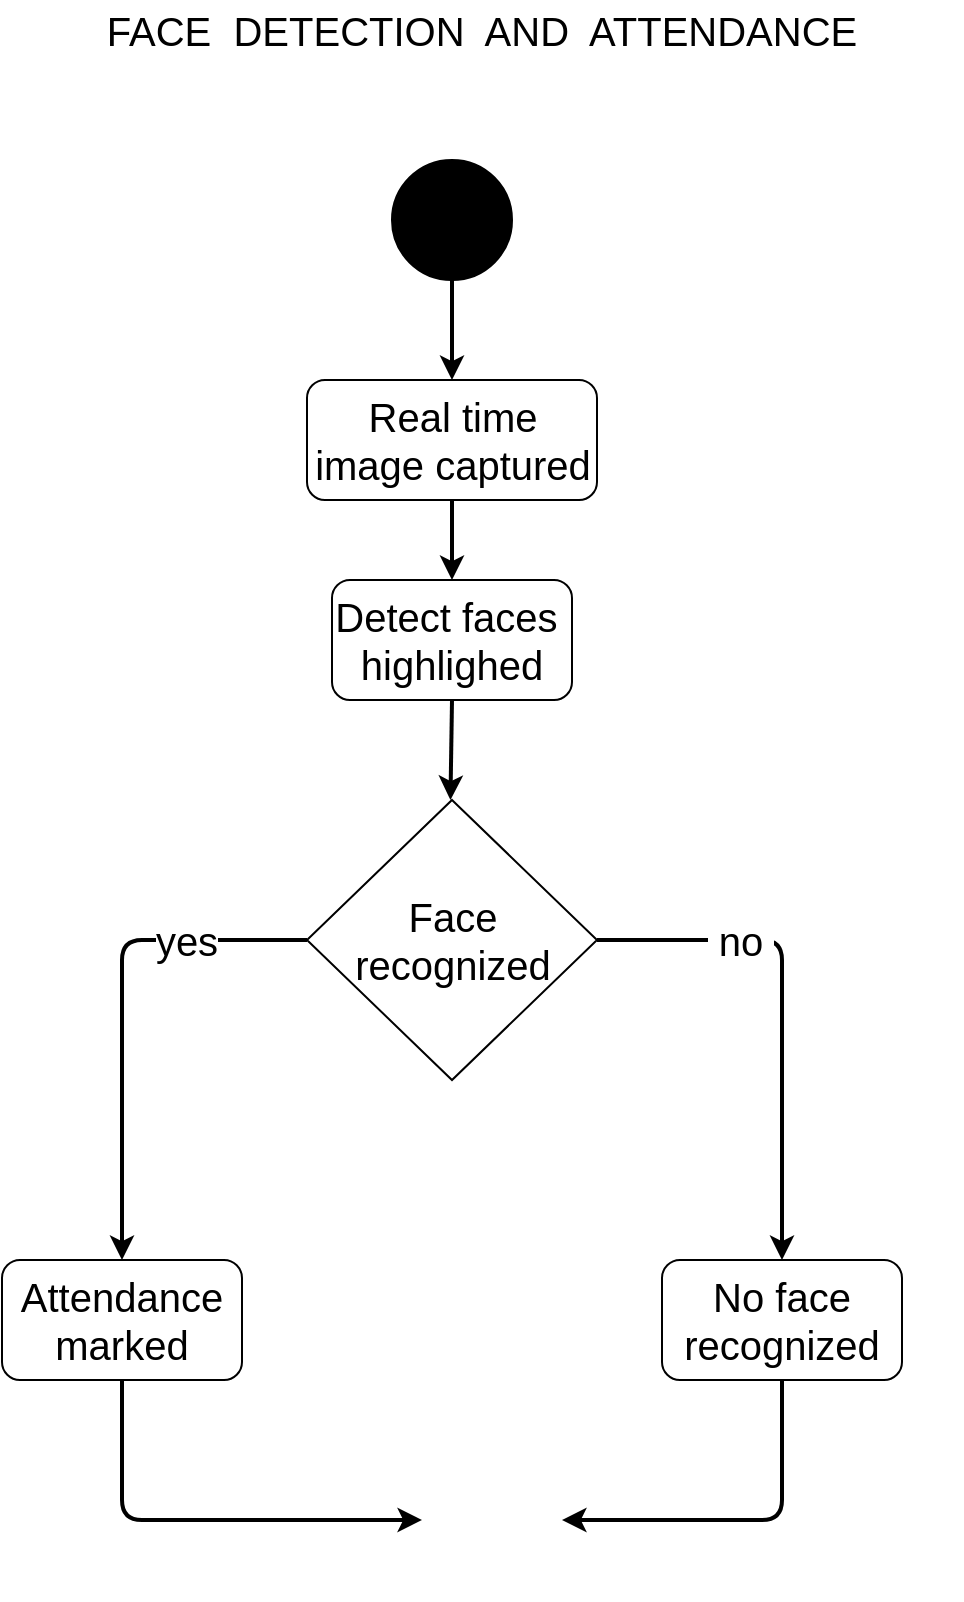 <mxfile version="20.8.20" type="google"><diagram name="Page-1" id="9J9lW3zf5VH8eayHjs_I"><mxGraphModel grid="1" page="1" gridSize="10" guides="1" tooltips="1" connect="1" arrows="1" fold="1" pageScale="1" pageWidth="850" pageHeight="1100" math="0" shadow="0"><root><mxCell id="0"/><mxCell id="1" parent="0"/><mxCell id="aDprp0ibJVSYF5bLfk7n-1" value="" style="ellipse;whiteSpace=wrap;html=1;aspect=fixed;fontFamily=Helvetica;fontSize=15;fillColor=#000000;" vertex="1" parent="1"><mxGeometry x="375" y="170" width="60" height="60" as="geometry"/></mxCell><mxCell id="aDprp0ibJVSYF5bLfk7n-2" value="" style="shape=image;html=1;verticalAlign=top;verticalLabelPosition=bottom;labelBackgroundColor=#ffffff;imageAspect=0;aspect=fixed;image=https://cdn4.iconfinder.com/data/icons/ionicons/512/icon-ios7-circle-filled-128.png;fontFamily=Helvetica;fontSize=15;fillColor=#000000;" vertex="1" parent="1"><mxGeometry x="380" y="810" width="80" height="80" as="geometry"/></mxCell><mxCell id="aDprp0ibJVSYF5bLfk7n-3" value="" style="endArrow=classic;html=1;rounded=1;strokeWidth=2;fontFamily=Helvetica;fontSize=15;elbow=vertical;exitX=0.5;exitY=1;exitDx=0;exitDy=0;" edge="1" parent="1" source="aDprp0ibJVSYF5bLfk7n-1"><mxGeometry width="50" height="50" relative="1" as="geometry"><mxPoint x="390" y="350" as="sourcePoint"/><mxPoint x="405" y="280" as="targetPoint"/></mxGeometry></mxCell><mxCell id="aDprp0ibJVSYF5bLfk7n-4" value="&lt;span style=&quot;font-size: 20px;&quot;&gt;Real time image captured&lt;/span&gt;" style="rounded=1;whiteSpace=wrap;html=1;fontFamily=Helvetica;fontSize=15;fillColor=#FFFFFF;" vertex="1" parent="1"><mxGeometry x="332.5" y="280" width="145" height="60" as="geometry"/></mxCell><mxCell id="aDprp0ibJVSYF5bLfk7n-5" value="" style="endArrow=classic;html=1;rounded=1;strokeWidth=2;fontFamily=Helvetica;fontSize=15;elbow=vertical;exitX=0.5;exitY=1;exitDx=0;exitDy=0;" edge="1" parent="1" source="aDprp0ibJVSYF5bLfk7n-15"><mxGeometry width="50" height="50" relative="1" as="geometry"><mxPoint x="404.23" y="390" as="sourcePoint"/><mxPoint x="404.23" y="490" as="targetPoint"/></mxGeometry></mxCell><mxCell id="aDprp0ibJVSYF5bLfk7n-6" value="Face&lt;br&gt;recognized" style="rhombus;whiteSpace=wrap;html=1;fontFamily=Helvetica;fontSize=20;fillColor=#FFFFFF;" vertex="1" parent="1"><mxGeometry x="332.5" y="490" width="145" height="140" as="geometry"/></mxCell><mxCell id="aDprp0ibJVSYF5bLfk7n-7" value="" style="endArrow=classic;html=1;rounded=1;strokeWidth=2;fontFamily=Helvetica;fontSize=15;elbow=vertical;exitX=0;exitY=0.5;exitDx=0;exitDy=0;entryX=0.5;entryY=0;entryDx=0;entryDy=0;" edge="1" parent="1" source="aDprp0ibJVSYF5bLfk7n-6" target="aDprp0ibJVSYF5bLfk7n-11"><mxGeometry width="50" height="50" relative="1" as="geometry"><mxPoint x="250.0" y="530" as="sourcePoint"/><mxPoint x="250.0" y="630" as="targetPoint"/><Array as="points"><mxPoint x="240" y="560"/></Array></mxGeometry></mxCell><mxCell id="aDprp0ibJVSYF5bLfk7n-8" value="yes" style="edgeLabel;html=1;align=center;verticalAlign=middle;resizable=0;points=[];fontSize=20;fontFamily=Helvetica;" connectable="0" vertex="1" parent="aDprp0ibJVSYF5bLfk7n-7"><mxGeometry x="-0.19" relative="1" as="geometry"><mxPoint x="32" y="-10" as="offset"/></mxGeometry></mxCell><mxCell id="aDprp0ibJVSYF5bLfk7n-9" value="" style="endArrow=classic;html=1;rounded=1;strokeWidth=2;fontFamily=Helvetica;fontSize=15;elbow=vertical;exitX=1;exitY=0.5;exitDx=0;exitDy=0;entryX=0.5;entryY=0;entryDx=0;entryDy=0;" edge="1" parent="1" source="aDprp0ibJVSYF5bLfk7n-6" target="aDprp0ibJVSYF5bLfk7n-17"><mxGeometry width="50" height="50" relative="1" as="geometry"><mxPoint x="450" y="530" as="sourcePoint"/><mxPoint x="590" y="640" as="targetPoint"/><Array as="points"><mxPoint x="570" y="560"/></Array></mxGeometry></mxCell><mxCell id="aDprp0ibJVSYF5bLfk7n-10" value="&amp;nbsp;no&amp;nbsp;" style="edgeLabel;html=1;align=center;verticalAlign=middle;resizable=0;points=[];fontSize=20;fontFamily=Helvetica;" connectable="0" vertex="1" parent="aDprp0ibJVSYF5bLfk7n-9"><mxGeometry x="-0.597" y="-1" relative="1" as="geometry"><mxPoint x="20" y="-1" as="offset"/></mxGeometry></mxCell><mxCell id="aDprp0ibJVSYF5bLfk7n-11" value="Attendance&lt;br&gt;marked" style="rounded=1;whiteSpace=wrap;html=1;fontFamily=Helvetica;fontSize=20;fillColor=#FFFFFF;" vertex="1" parent="1"><mxGeometry x="180" y="720" width="120" height="60" as="geometry"/></mxCell><mxCell id="aDprp0ibJVSYF5bLfk7n-12" value="" style="endArrow=classic;html=1;rounded=1;strokeWidth=2;fontFamily=Helvetica;fontSize=20;elbow=vertical;exitX=0.5;exitY=1;exitDx=0;exitDy=0;entryX=0.125;entryY=0.5;entryDx=0;entryDy=0;entryPerimeter=0;" edge="1" parent="1" source="aDprp0ibJVSYF5bLfk7n-11" target="aDprp0ibJVSYF5bLfk7n-2"><mxGeometry width="50" height="50" relative="1" as="geometry"><mxPoint x="550" y="600" as="sourcePoint"/><mxPoint x="600" y="550" as="targetPoint"/><Array as="points"><mxPoint x="240" y="850"/></Array></mxGeometry></mxCell><mxCell id="aDprp0ibJVSYF5bLfk7n-13" value="FACE&amp;nbsp; DETECTION&amp;nbsp; AND&amp;nbsp; ATTENDANCE" style="text;html=1;strokeColor=none;fillColor=none;align=center;verticalAlign=middle;whiteSpace=wrap;rounded=0;fontSize=20;fontFamily=Helvetica;" vertex="1" parent="1"><mxGeometry x="180" y="90" width="480" height="30" as="geometry"/></mxCell><mxCell id="aDprp0ibJVSYF5bLfk7n-15" value="Detect faces&amp;nbsp;&lt;br&gt;highlighed" style="rounded=1;whiteSpace=wrap;html=1;fontFamily=Helvetica;fontSize=20;fillColor=#FFFFFF;" vertex="1" parent="1"><mxGeometry x="345" y="380" width="120" height="60" as="geometry"/></mxCell><mxCell id="aDprp0ibJVSYF5bLfk7n-16" value="" style="endArrow=classic;html=1;rounded=1;strokeWidth=2;fontFamily=Helvetica;fontSize=20;elbow=vertical;exitX=0.5;exitY=1;exitDx=0;exitDy=0;entryX=0.5;entryY=0;entryDx=0;entryDy=0;" edge="1" parent="1" source="aDprp0ibJVSYF5bLfk7n-4" target="aDprp0ibJVSYF5bLfk7n-15"><mxGeometry width="50" height="50" relative="1" as="geometry"><mxPoint x="550" y="410" as="sourcePoint"/><mxPoint x="600" y="360" as="targetPoint"/></mxGeometry></mxCell><mxCell id="aDprp0ibJVSYF5bLfk7n-17" value="No face&lt;br&gt;recognized" style="rounded=1;whiteSpace=wrap;html=1;fontFamily=Helvetica;fontSize=20;fillColor=#FFFFFF;" vertex="1" parent="1"><mxGeometry x="510" y="720" width="120" height="60" as="geometry"/></mxCell><mxCell id="aDprp0ibJVSYF5bLfk7n-18" value="" style="endArrow=classic;html=1;rounded=1;strokeWidth=2;fontFamily=Helvetica;fontSize=20;elbow=vertical;exitX=0.5;exitY=1;exitDx=0;exitDy=0;" edge="1" parent="1" source="aDprp0ibJVSYF5bLfk7n-17"><mxGeometry width="50" height="50" relative="1" as="geometry"><mxPoint x="310" y="760" as="sourcePoint"/><mxPoint x="460" y="850" as="targetPoint"/><Array as="points"><mxPoint x="570" y="850"/></Array></mxGeometry></mxCell></root></mxGraphModel></diagram></mxfile>